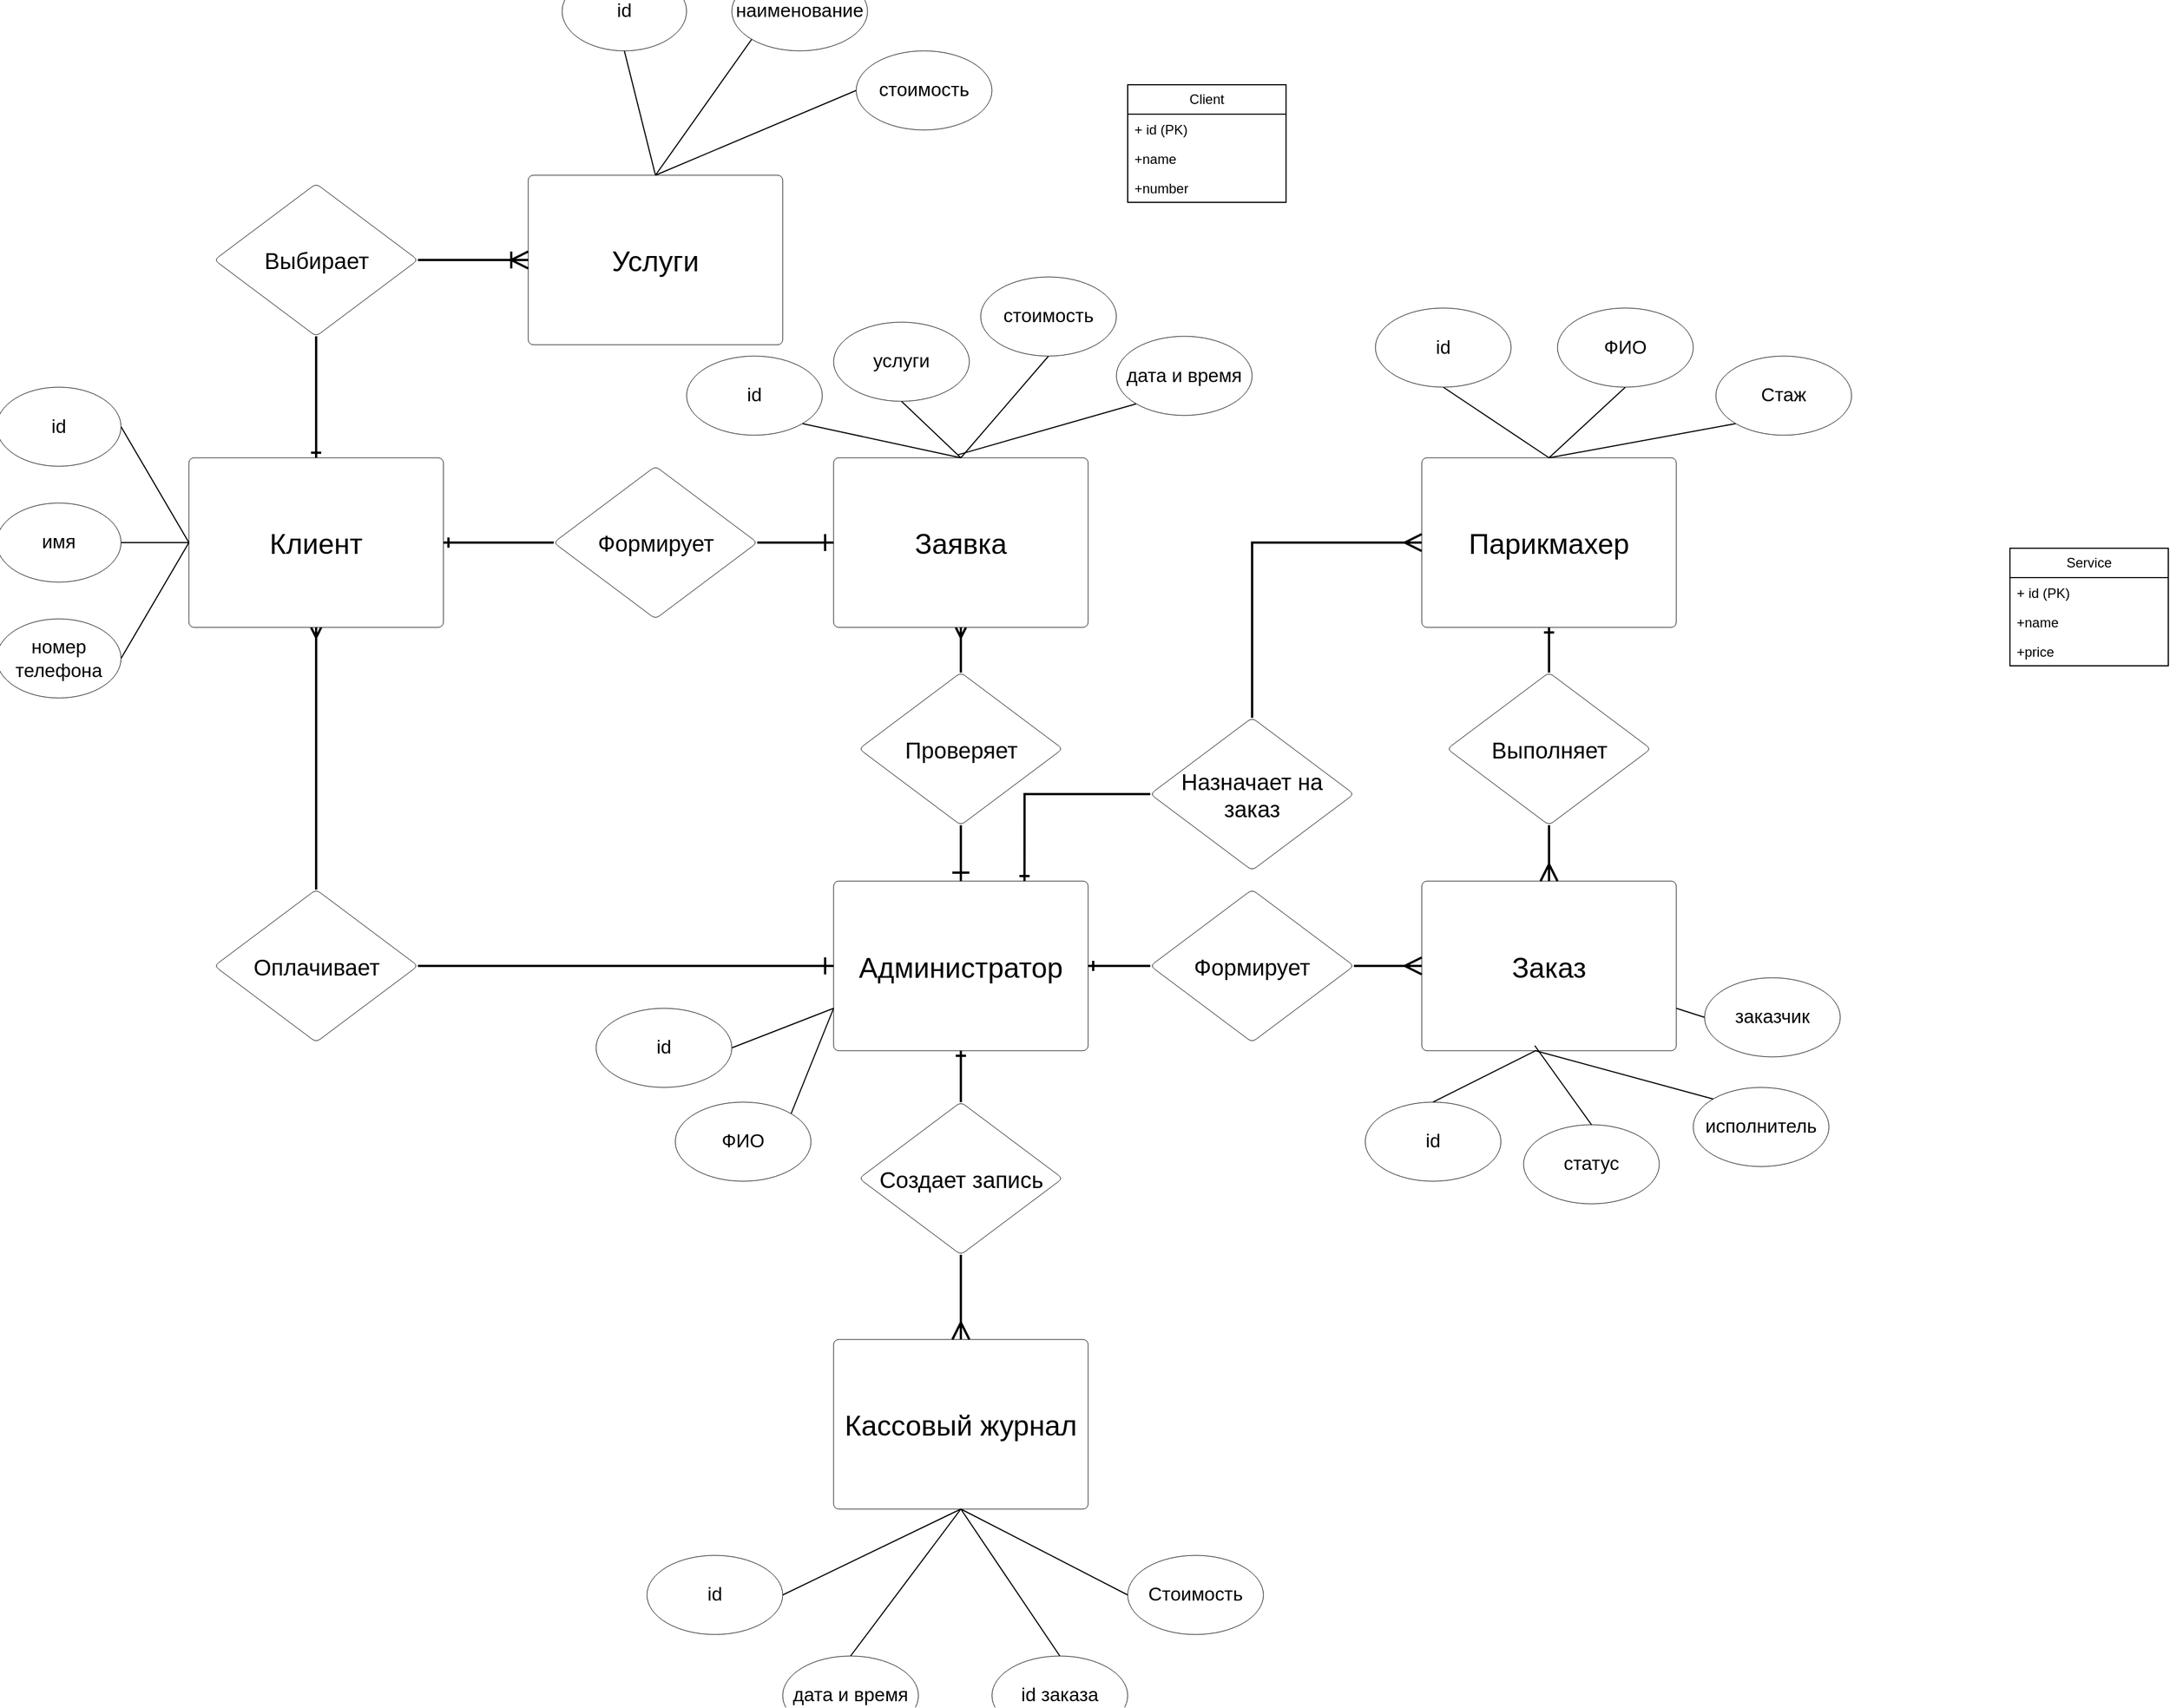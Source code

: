 <mxfile version="24.0.7" type="device" pages="2">
  <diagram name="Страница — 1" id="JcXXCjePRjFTS-5egp2p">
    <mxGraphModel dx="4855" dy="2341" grid="1" gridSize="10" guides="1" tooltips="1" connect="1" arrows="1" fold="1" page="1" pageScale="1" pageWidth="1169" pageHeight="827" math="0" shadow="0">
      <root>
        <mxCell id="0" />
        <mxCell id="1" parent="0" />
        <mxCell id="FvMk-cyRyK92K3YjTjCx-283" style="edgeStyle=orthogonalEdgeStyle;rounded=0;orthogonalLoop=1;jettySize=auto;html=1;exitX=0.5;exitY=0;exitDx=0;exitDy=0;entryX=0.5;entryY=1;entryDx=0;entryDy=0;endArrow=none;endFill=0;startArrow=ERone;startFill=0;strokeWidth=2;endSize=12;" parent="1" source="FvMk-cyRyK92K3YjTjCx-249" target="FvMk-cyRyK92K3YjTjCx-281" edge="1">
          <mxGeometry relative="1" as="geometry" />
        </mxCell>
        <mxCell id="FvMk-cyRyK92K3YjTjCx-285" style="edgeStyle=orthogonalEdgeStyle;rounded=0;orthogonalLoop=1;jettySize=auto;html=1;exitX=1;exitY=0.5;exitDx=0;exitDy=0;entryX=0;entryY=0.5;entryDx=0;entryDy=0;endArrow=none;endFill=0;startArrow=ERone;startFill=0;strokeWidth=2;endSize=12;" parent="1" source="FvMk-cyRyK92K3YjTjCx-249" target="FvMk-cyRyK92K3YjTjCx-282" edge="1">
          <mxGeometry relative="1" as="geometry" />
        </mxCell>
        <mxCell id="FvMk-cyRyK92K3YjTjCx-295" style="edgeStyle=orthogonalEdgeStyle;rounded=0;orthogonalLoop=1;jettySize=auto;html=1;entryX=0.5;entryY=0;entryDx=0;entryDy=0;startArrow=ERmany;startFill=0;endArrow=none;endFill=0;strokeWidth=2;endSize=12;" parent="1" source="FvMk-cyRyK92K3YjTjCx-249" target="FvMk-cyRyK92K3YjTjCx-294" edge="1">
          <mxGeometry relative="1" as="geometry" />
        </mxCell>
        <mxCell id="FvMk-cyRyK92K3YjTjCx-249" value="Клиент" style="html=1;overflow=block;blockSpacing=1;whiteSpace=wrap;fontSize=25;spacing=9;rounded=1;absoluteArcSize=1;arcSize=9;strokeWidth=NaN;lucidId=6Zk.1D3KD28G;" parent="1" vertex="1">
          <mxGeometry x="-970" y="-360" width="225" height="150" as="geometry" />
        </mxCell>
        <mxCell id="FvMk-cyRyK92K3YjTjCx-307" style="edgeStyle=none;rounded=0;orthogonalLoop=1;jettySize=auto;html=1;exitX=0.5;exitY=1;exitDx=0;exitDy=0;entryX=0.5;entryY=0;entryDx=0;entryDy=0;endArrow=none;endFill=0;" parent="1" source="FvMk-cyRyK92K3YjTjCx-251" target="FvMk-cyRyK92K3YjTjCx-254" edge="1">
          <mxGeometry relative="1" as="geometry" />
        </mxCell>
        <mxCell id="FvMk-cyRyK92K3YjTjCx-251" value="id" style="html=1;overflow=block;blockSpacing=1;whiteSpace=wrap;ellipse;fontSize=16.7;spacing=3.8;rounded=1;absoluteArcSize=1;arcSize=9;strokeWidth=NaN;lucidId=~3k.LUvK5Pi4;" parent="1" vertex="1">
          <mxGeometry x="-640" y="-790" width="110" height="70" as="geometry" />
        </mxCell>
        <mxCell id="FvMk-cyRyK92K3YjTjCx-298" style="edgeStyle=orthogonalEdgeStyle;rounded=0;orthogonalLoop=1;jettySize=auto;html=1;endArrow=none;endFill=0;startArrow=ERone;startFill=0;strokeWidth=2;endSize=12;" parent="1" source="FvMk-cyRyK92K3YjTjCx-252" target="FvMk-cyRyK92K3YjTjCx-297" edge="1">
          <mxGeometry relative="1" as="geometry" />
        </mxCell>
        <mxCell id="FvMk-cyRyK92K3YjTjCx-252" value="Парикмахер" style="html=1;overflow=block;blockSpacing=1;whiteSpace=wrap;fontSize=25;spacing=9;rounded=1;absoluteArcSize=1;arcSize=9;strokeWidth=NaN;lucidId=6Zk.1D3KD28G;" parent="1" vertex="1">
          <mxGeometry x="120" y="-360" width="225" height="150" as="geometry" />
        </mxCell>
        <mxCell id="FvMk-cyRyK92K3YjTjCx-292" style="edgeStyle=orthogonalEdgeStyle;rounded=0;orthogonalLoop=1;jettySize=auto;html=1;exitX=1;exitY=0.5;exitDx=0;exitDy=0;entryX=0;entryY=0.5;entryDx=0;entryDy=0;endArrow=none;endFill=0;startArrow=ERone;startFill=0;strokeWidth=2;endSize=12;" parent="1" source="FvMk-cyRyK92K3YjTjCx-253" target="FvMk-cyRyK92K3YjTjCx-291" edge="1">
          <mxGeometry relative="1" as="geometry" />
        </mxCell>
        <mxCell id="FvMk-cyRyK92K3YjTjCx-302" style="edgeStyle=orthogonalEdgeStyle;rounded=0;orthogonalLoop=1;jettySize=auto;html=1;exitX=0.5;exitY=1;exitDx=0;exitDy=0;entryX=0.5;entryY=0;entryDx=0;entryDy=0;endArrow=none;endFill=0;startArrow=ERone;startFill=0;strokeWidth=2;endSize=12;" parent="1" source="FvMk-cyRyK92K3YjTjCx-253" target="FvMk-cyRyK92K3YjTjCx-301" edge="1">
          <mxGeometry relative="1" as="geometry" />
        </mxCell>
        <mxCell id="FvMk-cyRyK92K3YjTjCx-369" style="edgeStyle=orthogonalEdgeStyle;rounded=0;orthogonalLoop=1;jettySize=auto;html=1;exitX=0.75;exitY=0;exitDx=0;exitDy=0;entryX=0;entryY=0.5;entryDx=0;entryDy=0;endArrow=none;endFill=0;startArrow=ERone;startFill=0;endSize=12;strokeWidth=2;" parent="1" source="FvMk-cyRyK92K3YjTjCx-253" target="FvMk-cyRyK92K3YjTjCx-365" edge="1">
          <mxGeometry relative="1" as="geometry" />
        </mxCell>
        <mxCell id="FvMk-cyRyK92K3YjTjCx-253" value="Администратор" style="html=1;overflow=block;blockSpacing=1;whiteSpace=wrap;fontSize=25;spacing=9;rounded=1;absoluteArcSize=1;arcSize=9;strokeWidth=NaN;lucidId=6Zk.1D3KD28G;" parent="1" vertex="1">
          <mxGeometry x="-400" y="14.5" width="225" height="150" as="geometry" />
        </mxCell>
        <mxCell id="FvMk-cyRyK92K3YjTjCx-254" value="Услуги" style="html=1;overflow=block;blockSpacing=1;whiteSpace=wrap;fontSize=25;spacing=9;rounded=1;absoluteArcSize=1;arcSize=9;strokeWidth=NaN;lucidId=6Zk.1D3KD28G;" parent="1" vertex="1">
          <mxGeometry x="-670" y="-610" width="225" height="150" as="geometry" />
        </mxCell>
        <mxCell id="FvMk-cyRyK92K3YjTjCx-255" value="Кассовый журнал" style="html=1;overflow=block;blockSpacing=1;whiteSpace=wrap;fontSize=25;spacing=9;rounded=1;absoluteArcSize=1;arcSize=9;strokeWidth=NaN;lucidId=6Zk.1D3KD28G;" parent="1" vertex="1">
          <mxGeometry x="-400" y="420" width="225" height="150" as="geometry" />
        </mxCell>
        <mxCell id="FvMk-cyRyK92K3YjTjCx-257" value="Заказ" style="html=1;overflow=block;blockSpacing=1;whiteSpace=wrap;fontSize=25;spacing=9;rounded=1;absoluteArcSize=1;arcSize=9;strokeWidth=NaN;lucidId=6Zk.1D3KD28G;" parent="1" vertex="1">
          <mxGeometry x="120" y="14.5" width="225" height="150" as="geometry" />
        </mxCell>
        <mxCell id="FvMk-cyRyK92K3YjTjCx-288" style="edgeStyle=orthogonalEdgeStyle;rounded=0;orthogonalLoop=1;jettySize=auto;html=1;endArrow=none;endFill=0;startArrow=ERmany;startFill=0;strokeWidth=2;endSize=12;" parent="1" source="FvMk-cyRyK92K3YjTjCx-280" target="FvMk-cyRyK92K3YjTjCx-287" edge="1">
          <mxGeometry relative="1" as="geometry" />
        </mxCell>
        <mxCell id="FvMk-cyRyK92K3YjTjCx-280" value="Заявка" style="html=1;overflow=block;blockSpacing=1;whiteSpace=wrap;fontSize=25;spacing=9;rounded=1;absoluteArcSize=1;arcSize=9;strokeWidth=NaN;lucidId=6Zk.1D3KD28G;" parent="1" vertex="1">
          <mxGeometry x="-400" y="-360" width="225" height="150" as="geometry" />
        </mxCell>
        <mxCell id="FvMk-cyRyK92K3YjTjCx-284" style="edgeStyle=orthogonalEdgeStyle;rounded=0;orthogonalLoop=1;jettySize=auto;html=1;exitX=1;exitY=0.5;exitDx=0;exitDy=0;entryX=0;entryY=0.5;entryDx=0;entryDy=0;endArrow=ERoneToMany;endFill=0;strokeWidth=2;endSize=12;" parent="1" source="FvMk-cyRyK92K3YjTjCx-281" target="FvMk-cyRyK92K3YjTjCx-254" edge="1">
          <mxGeometry relative="1" as="geometry" />
        </mxCell>
        <mxCell id="FvMk-cyRyK92K3YjTjCx-281" value="Выбирает" style="html=1;overflow=block;blockSpacing=1;whiteSpace=wrap;shape=rhombus;fontSize=20;spacing=3.8;rounded=1;absoluteArcSize=1;arcSize=9;strokeWidth=NaN;lucidId=Bsl.RZpcWulE;" parent="1" vertex="1">
          <mxGeometry x="-947.5" y="-602.5" width="180" height="135" as="geometry" />
        </mxCell>
        <mxCell id="FvMk-cyRyK92K3YjTjCx-286" style="edgeStyle=orthogonalEdgeStyle;rounded=0;orthogonalLoop=1;jettySize=auto;html=1;exitX=1;exitY=0.5;exitDx=0;exitDy=0;entryX=0;entryY=0.5;entryDx=0;entryDy=0;endArrow=ERone;endFill=0;strokeWidth=2;endSize=12;" parent="1" source="FvMk-cyRyK92K3YjTjCx-282" target="FvMk-cyRyK92K3YjTjCx-280" edge="1">
          <mxGeometry relative="1" as="geometry" />
        </mxCell>
        <mxCell id="FvMk-cyRyK92K3YjTjCx-282" value="Формирует" style="html=1;overflow=block;blockSpacing=1;whiteSpace=wrap;shape=rhombus;fontSize=20;spacing=3.8;rounded=1;absoluteArcSize=1;arcSize=9;strokeWidth=NaN;lucidId=Bsl.RZpcWulE;" parent="1" vertex="1">
          <mxGeometry x="-647.5" y="-352.5" width="180" height="135" as="geometry" />
        </mxCell>
        <mxCell id="FvMk-cyRyK92K3YjTjCx-290" style="edgeStyle=orthogonalEdgeStyle;rounded=0;orthogonalLoop=1;jettySize=auto;html=1;exitX=0.5;exitY=1;exitDx=0;exitDy=0;entryX=0.5;entryY=0;entryDx=0;entryDy=0;endArrow=ERone;endFill=0;strokeWidth=2;endSize=12;" parent="1" source="FvMk-cyRyK92K3YjTjCx-287" target="FvMk-cyRyK92K3YjTjCx-253" edge="1">
          <mxGeometry relative="1" as="geometry" />
        </mxCell>
        <mxCell id="FvMk-cyRyK92K3YjTjCx-287" value="Проверяет" style="html=1;overflow=block;blockSpacing=1;whiteSpace=wrap;shape=rhombus;fontSize=20;spacing=3.8;rounded=1;absoluteArcSize=1;arcSize=9;strokeWidth=NaN;lucidId=Bsl.RZpcWulE;" parent="1" vertex="1">
          <mxGeometry x="-377.5" y="-170" width="180" height="135" as="geometry" />
        </mxCell>
        <mxCell id="FvMk-cyRyK92K3YjTjCx-293" style="edgeStyle=orthogonalEdgeStyle;rounded=0;orthogonalLoop=1;jettySize=auto;html=1;entryX=0;entryY=0.5;entryDx=0;entryDy=0;endArrow=ERmany;endFill=0;strokeWidth=2;endSize=12;" parent="1" source="FvMk-cyRyK92K3YjTjCx-291" target="FvMk-cyRyK92K3YjTjCx-257" edge="1">
          <mxGeometry relative="1" as="geometry" />
        </mxCell>
        <mxCell id="FvMk-cyRyK92K3YjTjCx-291" value="Формирует" style="html=1;overflow=block;blockSpacing=1;whiteSpace=wrap;shape=rhombus;fontSize=20;spacing=3.8;rounded=1;absoluteArcSize=1;arcSize=9;strokeWidth=NaN;lucidId=Bsl.RZpcWulE;" parent="1" vertex="1">
          <mxGeometry x="-120" y="22" width="180" height="135" as="geometry" />
        </mxCell>
        <mxCell id="FvMk-cyRyK92K3YjTjCx-296" style="edgeStyle=orthogonalEdgeStyle;rounded=0;orthogonalLoop=1;jettySize=auto;html=1;exitX=1;exitY=0.5;exitDx=0;exitDy=0;entryX=0;entryY=0.5;entryDx=0;entryDy=0;endArrow=ERone;endFill=0;strokeWidth=2;endSize=12;" parent="1" source="FvMk-cyRyK92K3YjTjCx-294" target="FvMk-cyRyK92K3YjTjCx-253" edge="1">
          <mxGeometry relative="1" as="geometry" />
        </mxCell>
        <mxCell id="FvMk-cyRyK92K3YjTjCx-294" value="Оплачивает" style="html=1;overflow=block;blockSpacing=1;whiteSpace=wrap;shape=rhombus;fontSize=20;spacing=3.8;rounded=1;absoluteArcSize=1;arcSize=9;strokeWidth=NaN;lucidId=Bsl.RZpcWulE;" parent="1" vertex="1">
          <mxGeometry x="-947.5" y="22" width="180" height="135" as="geometry" />
        </mxCell>
        <mxCell id="FvMk-cyRyK92K3YjTjCx-299" style="edgeStyle=orthogonalEdgeStyle;rounded=0;orthogonalLoop=1;jettySize=auto;html=1;exitX=0.5;exitY=1;exitDx=0;exitDy=0;entryX=0.5;entryY=0;entryDx=0;entryDy=0;endArrow=ERmany;endFill=0;strokeWidth=2;endSize=12;" parent="1" source="FvMk-cyRyK92K3YjTjCx-297" target="FvMk-cyRyK92K3YjTjCx-257" edge="1">
          <mxGeometry relative="1" as="geometry" />
        </mxCell>
        <mxCell id="FvMk-cyRyK92K3YjTjCx-297" value="Выполняет" style="html=1;overflow=block;blockSpacing=1;whiteSpace=wrap;shape=rhombus;fontSize=20;spacing=3.8;rounded=1;absoluteArcSize=1;arcSize=9;strokeWidth=NaN;lucidId=Bsl.RZpcWulE;" parent="1" vertex="1">
          <mxGeometry x="142.5" y="-170" width="180" height="135" as="geometry" />
        </mxCell>
        <mxCell id="FvMk-cyRyK92K3YjTjCx-303" style="edgeStyle=orthogonalEdgeStyle;rounded=0;orthogonalLoop=1;jettySize=auto;html=1;exitX=0.5;exitY=1;exitDx=0;exitDy=0;entryX=0.5;entryY=0;entryDx=0;entryDy=0;endArrow=ERmany;endFill=0;strokeWidth=2;endSize=12;" parent="1" source="FvMk-cyRyK92K3YjTjCx-301" target="FvMk-cyRyK92K3YjTjCx-255" edge="1">
          <mxGeometry relative="1" as="geometry" />
        </mxCell>
        <mxCell id="FvMk-cyRyK92K3YjTjCx-301" value="Создает запись" style="html=1;overflow=block;blockSpacing=1;whiteSpace=wrap;shape=rhombus;fontSize=20;spacing=3.8;rounded=1;absoluteArcSize=1;arcSize=9;strokeWidth=NaN;lucidId=Bsl.RZpcWulE;" parent="1" vertex="1">
          <mxGeometry x="-377.5" y="210" width="180" height="135" as="geometry" />
        </mxCell>
        <mxCell id="FvMk-cyRyK92K3YjTjCx-308" style="edgeStyle=none;rounded=0;orthogonalLoop=1;jettySize=auto;html=1;exitX=0;exitY=1;exitDx=0;exitDy=0;entryX=0.5;entryY=0;entryDx=0;entryDy=0;endArrow=none;endFill=0;" parent="1" source="FvMk-cyRyK92K3YjTjCx-304" target="FvMk-cyRyK92K3YjTjCx-254" edge="1">
          <mxGeometry relative="1" as="geometry" />
        </mxCell>
        <mxCell id="FvMk-cyRyK92K3YjTjCx-304" value="наименование" style="html=1;overflow=block;blockSpacing=1;whiteSpace=wrap;ellipse;fontSize=16.7;spacing=3.8;rounded=1;absoluteArcSize=1;arcSize=9;strokeWidth=NaN;lucidId=~3k.LUvK5Pi4;" parent="1" vertex="1">
          <mxGeometry x="-490" y="-790" width="120" height="70" as="geometry" />
        </mxCell>
        <mxCell id="FvMk-cyRyK92K3YjTjCx-309" style="edgeStyle=none;rounded=0;orthogonalLoop=1;jettySize=auto;html=1;exitX=0;exitY=0.5;exitDx=0;exitDy=0;entryX=0.5;entryY=0;entryDx=0;entryDy=0;endArrow=none;endFill=0;" parent="1" source="FvMk-cyRyK92K3YjTjCx-305" target="FvMk-cyRyK92K3YjTjCx-254" edge="1">
          <mxGeometry relative="1" as="geometry" />
        </mxCell>
        <mxCell id="FvMk-cyRyK92K3YjTjCx-305" value="стоимость" style="html=1;overflow=block;blockSpacing=1;whiteSpace=wrap;ellipse;fontSize=16.7;spacing=3.8;rounded=1;absoluteArcSize=1;arcSize=9;strokeWidth=NaN;lucidId=~3k.LUvK5Pi4;" parent="1" vertex="1">
          <mxGeometry x="-380" y="-720" width="120" height="70" as="geometry" />
        </mxCell>
        <mxCell id="FvMk-cyRyK92K3YjTjCx-313" style="edgeStyle=none;rounded=0;orthogonalLoop=1;jettySize=auto;html=1;exitX=1;exitY=0.5;exitDx=0;exitDy=0;entryX=0;entryY=0.5;entryDx=0;entryDy=0;endArrow=none;endFill=0;" parent="1" source="FvMk-cyRyK92K3YjTjCx-310" target="FvMk-cyRyK92K3YjTjCx-249" edge="1">
          <mxGeometry relative="1" as="geometry" />
        </mxCell>
        <mxCell id="FvMk-cyRyK92K3YjTjCx-310" value="id" style="html=1;overflow=block;blockSpacing=1;whiteSpace=wrap;ellipse;fontSize=16.7;spacing=3.8;rounded=1;absoluteArcSize=1;arcSize=9;strokeWidth=NaN;lucidId=~3k.LUvK5Pi4;" parent="1" vertex="1">
          <mxGeometry x="-1140" y="-422.5" width="110" height="70" as="geometry" />
        </mxCell>
        <mxCell id="FvMk-cyRyK92K3YjTjCx-314" style="edgeStyle=none;rounded=0;orthogonalLoop=1;jettySize=auto;html=1;exitX=1;exitY=0.5;exitDx=0;exitDy=0;entryX=0;entryY=0.5;entryDx=0;entryDy=0;endArrow=none;endFill=0;" parent="1" source="FvMk-cyRyK92K3YjTjCx-311" target="FvMk-cyRyK92K3YjTjCx-249" edge="1">
          <mxGeometry relative="1" as="geometry" />
        </mxCell>
        <mxCell id="FvMk-cyRyK92K3YjTjCx-311" value="имя" style="html=1;overflow=block;blockSpacing=1;whiteSpace=wrap;ellipse;fontSize=16.7;spacing=3.8;rounded=1;absoluteArcSize=1;arcSize=9;strokeWidth=NaN;lucidId=~3k.LUvK5Pi4;" parent="1" vertex="1">
          <mxGeometry x="-1140" y="-320" width="110" height="70" as="geometry" />
        </mxCell>
        <mxCell id="FvMk-cyRyK92K3YjTjCx-315" style="edgeStyle=none;rounded=0;orthogonalLoop=1;jettySize=auto;html=1;exitX=1;exitY=0.5;exitDx=0;exitDy=0;entryX=0;entryY=0.5;entryDx=0;entryDy=0;endArrow=none;endFill=0;" parent="1" source="FvMk-cyRyK92K3YjTjCx-312" target="FvMk-cyRyK92K3YjTjCx-249" edge="1">
          <mxGeometry relative="1" as="geometry" />
        </mxCell>
        <mxCell id="FvMk-cyRyK92K3YjTjCx-312" value="номер&lt;br&gt;телефона" style="html=1;overflow=block;blockSpacing=1;whiteSpace=wrap;ellipse;fontSize=16.7;spacing=3.8;rounded=1;absoluteArcSize=1;arcSize=9;strokeWidth=NaN;lucidId=~3k.LUvK5Pi4;" parent="1" vertex="1">
          <mxGeometry x="-1140" y="-217.5" width="110" height="70" as="geometry" />
        </mxCell>
        <mxCell id="FvMk-cyRyK92K3YjTjCx-319" style="edgeStyle=none;rounded=0;orthogonalLoop=1;jettySize=auto;html=1;exitX=0.5;exitY=1;exitDx=0;exitDy=0;entryX=0.5;entryY=0;entryDx=0;entryDy=0;endArrow=none;endFill=0;" parent="1" source="FvMk-cyRyK92K3YjTjCx-316" target="FvMk-cyRyK92K3YjTjCx-280" edge="1">
          <mxGeometry relative="1" as="geometry" />
        </mxCell>
        <mxCell id="FvMk-cyRyK92K3YjTjCx-316" value="услуги" style="html=1;overflow=block;blockSpacing=1;whiteSpace=wrap;ellipse;fontSize=16.7;spacing=3.8;rounded=1;absoluteArcSize=1;arcSize=9;strokeWidth=NaN;lucidId=~3k.LUvK5Pi4;" parent="1" vertex="1">
          <mxGeometry x="-400" y="-480" width="120" height="70" as="geometry" />
        </mxCell>
        <mxCell id="FvMk-cyRyK92K3YjTjCx-320" style="edgeStyle=none;rounded=0;orthogonalLoop=1;jettySize=auto;html=1;exitX=0.5;exitY=1;exitDx=0;exitDy=0;entryX=0.5;entryY=0;entryDx=0;entryDy=0;endArrow=none;endFill=0;" parent="1" source="FvMk-cyRyK92K3YjTjCx-317" target="FvMk-cyRyK92K3YjTjCx-280" edge="1">
          <mxGeometry relative="1" as="geometry" />
        </mxCell>
        <mxCell id="FvMk-cyRyK92K3YjTjCx-317" value="стоимость" style="html=1;overflow=block;blockSpacing=1;whiteSpace=wrap;ellipse;fontSize=16.7;spacing=3.8;rounded=1;absoluteArcSize=1;arcSize=9;strokeWidth=NaN;lucidId=~3k.LUvK5Pi4;" parent="1" vertex="1">
          <mxGeometry x="-270" y="-520" width="120" height="70" as="geometry" />
        </mxCell>
        <mxCell id="FvMk-cyRyK92K3YjTjCx-321" style="edgeStyle=none;rounded=0;orthogonalLoop=1;jettySize=auto;html=1;exitX=0;exitY=1;exitDx=0;exitDy=0;endArrow=none;endFill=0;" parent="1" source="FvMk-cyRyK92K3YjTjCx-318" edge="1">
          <mxGeometry relative="1" as="geometry">
            <mxPoint x="-290" y="-362.706" as="targetPoint" />
          </mxGeometry>
        </mxCell>
        <mxCell id="FvMk-cyRyK92K3YjTjCx-318" value="дата и время" style="html=1;overflow=block;blockSpacing=1;whiteSpace=wrap;ellipse;fontSize=16.7;spacing=3.8;rounded=1;absoluteArcSize=1;arcSize=9;strokeWidth=NaN;lucidId=~3k.LUvK5Pi4;" parent="1" vertex="1">
          <mxGeometry x="-150" y="-467.5" width="120" height="70" as="geometry" />
        </mxCell>
        <mxCell id="FvMk-cyRyK92K3YjTjCx-322" value="статус" style="html=1;overflow=block;blockSpacing=1;whiteSpace=wrap;ellipse;fontSize=16.7;spacing=3.8;rounded=1;absoluteArcSize=1;arcSize=9;strokeWidth=NaN;lucidId=~3k.LUvK5Pi4;" parent="1" vertex="1">
          <mxGeometry x="210" y="230" width="120" height="70" as="geometry" />
        </mxCell>
        <mxCell id="FvMk-cyRyK92K3YjTjCx-323" value="исполнитель" style="html=1;overflow=block;blockSpacing=1;whiteSpace=wrap;ellipse;fontSize=16.7;spacing=3.8;rounded=1;absoluteArcSize=1;arcSize=9;strokeWidth=NaN;lucidId=~3k.LUvK5Pi4;" parent="1" vertex="1">
          <mxGeometry x="360" y="197" width="120" height="70" as="geometry" />
        </mxCell>
        <mxCell id="FvMk-cyRyK92K3YjTjCx-331" style="edgeStyle=none;rounded=0;orthogonalLoop=1;jettySize=auto;html=1;exitX=0;exitY=0.5;exitDx=0;exitDy=0;entryX=1;entryY=0.75;entryDx=0;entryDy=0;endArrow=none;endFill=0;" parent="1" source="FvMk-cyRyK92K3YjTjCx-324" target="FvMk-cyRyK92K3YjTjCx-257" edge="1">
          <mxGeometry relative="1" as="geometry" />
        </mxCell>
        <mxCell id="FvMk-cyRyK92K3YjTjCx-324" value="заказчик" style="html=1;overflow=block;blockSpacing=1;whiteSpace=wrap;ellipse;fontSize=16.7;spacing=3.8;rounded=1;absoluteArcSize=1;arcSize=9;strokeWidth=NaN;lucidId=~3k.LUvK5Pi4;" parent="1" vertex="1">
          <mxGeometry x="370" y="100" width="120" height="70" as="geometry" />
        </mxCell>
        <mxCell id="FvMk-cyRyK92K3YjTjCx-325" value="id" style="html=1;overflow=block;blockSpacing=1;whiteSpace=wrap;ellipse;fontSize=16.7;spacing=3.8;rounded=1;absoluteArcSize=1;arcSize=9;strokeWidth=NaN;lucidId=~3k.LUvK5Pi4;" parent="1" vertex="1">
          <mxGeometry x="70" y="210" width="120" height="70" as="geometry" />
        </mxCell>
        <mxCell id="FvMk-cyRyK92K3YjTjCx-327" style="edgeStyle=none;rounded=0;orthogonalLoop=1;jettySize=auto;html=1;exitX=1;exitY=1;exitDx=0;exitDy=0;entryX=0.5;entryY=0;entryDx=0;entryDy=0;endArrow=none;endFill=0;" parent="1" source="FvMk-cyRyK92K3YjTjCx-326" target="FvMk-cyRyK92K3YjTjCx-280" edge="1">
          <mxGeometry relative="1" as="geometry" />
        </mxCell>
        <mxCell id="FvMk-cyRyK92K3YjTjCx-326" value="id" style="html=1;overflow=block;blockSpacing=1;whiteSpace=wrap;ellipse;fontSize=16.7;spacing=3.8;rounded=1;absoluteArcSize=1;arcSize=9;strokeWidth=NaN;lucidId=~3k.LUvK5Pi4;" parent="1" vertex="1">
          <mxGeometry x="-530" y="-450" width="120" height="70" as="geometry" />
        </mxCell>
        <mxCell id="FvMk-cyRyK92K3YjTjCx-328" style="edgeStyle=none;rounded=0;orthogonalLoop=1;jettySize=auto;html=1;exitX=0.5;exitY=0;exitDx=0;exitDy=0;entryX=0.449;entryY=0.999;entryDx=0;entryDy=0;entryPerimeter=0;endArrow=none;endFill=0;" parent="1" source="FvMk-cyRyK92K3YjTjCx-325" target="FvMk-cyRyK92K3YjTjCx-257" edge="1">
          <mxGeometry relative="1" as="geometry" />
        </mxCell>
        <mxCell id="FvMk-cyRyK92K3YjTjCx-329" style="edgeStyle=none;rounded=0;orthogonalLoop=1;jettySize=auto;html=1;exitX=0.5;exitY=0;exitDx=0;exitDy=0;entryX=0.444;entryY=0.97;entryDx=0;entryDy=0;entryPerimeter=0;endArrow=none;endFill=0;" parent="1" source="FvMk-cyRyK92K3YjTjCx-322" target="FvMk-cyRyK92K3YjTjCx-257" edge="1">
          <mxGeometry relative="1" as="geometry" />
        </mxCell>
        <mxCell id="FvMk-cyRyK92K3YjTjCx-330" style="edgeStyle=none;rounded=0;orthogonalLoop=1;jettySize=auto;html=1;exitX=0;exitY=0;exitDx=0;exitDy=0;entryX=0.444;entryY=0.999;entryDx=0;entryDy=0;entryPerimeter=0;endArrow=none;endFill=0;" parent="1" source="FvMk-cyRyK92K3YjTjCx-323" target="FvMk-cyRyK92K3YjTjCx-257" edge="1">
          <mxGeometry relative="1" as="geometry" />
        </mxCell>
        <mxCell id="FvMk-cyRyK92K3YjTjCx-335" style="edgeStyle=none;rounded=0;orthogonalLoop=1;jettySize=auto;html=1;exitX=0.5;exitY=1;exitDx=0;exitDy=0;entryX=0.5;entryY=0;entryDx=0;entryDy=0;endArrow=none;endFill=0;" parent="1" source="FvMk-cyRyK92K3YjTjCx-332" target="FvMk-cyRyK92K3YjTjCx-252" edge="1">
          <mxGeometry relative="1" as="geometry" />
        </mxCell>
        <mxCell id="FvMk-cyRyK92K3YjTjCx-332" value="id" style="html=1;overflow=block;blockSpacing=1;whiteSpace=wrap;ellipse;fontSize=16.7;spacing=3.8;rounded=1;absoluteArcSize=1;arcSize=9;strokeWidth=NaN;lucidId=~3k.LUvK5Pi4;" parent="1" vertex="1">
          <mxGeometry x="79" y="-492.5" width="120" height="70" as="geometry" />
        </mxCell>
        <mxCell id="FvMk-cyRyK92K3YjTjCx-336" style="edgeStyle=none;rounded=0;orthogonalLoop=1;jettySize=auto;html=1;exitX=0.5;exitY=1;exitDx=0;exitDy=0;entryX=0.5;entryY=0;entryDx=0;entryDy=0;endArrow=none;endFill=0;" parent="1" source="FvMk-cyRyK92K3YjTjCx-333" target="FvMk-cyRyK92K3YjTjCx-252" edge="1">
          <mxGeometry relative="1" as="geometry" />
        </mxCell>
        <mxCell id="FvMk-cyRyK92K3YjTjCx-333" value="ФИО" style="html=1;overflow=block;blockSpacing=1;whiteSpace=wrap;ellipse;fontSize=16.7;spacing=3.8;rounded=1;absoluteArcSize=1;arcSize=9;strokeWidth=NaN;lucidId=~3k.LUvK5Pi4;" parent="1" vertex="1">
          <mxGeometry x="240" y="-492.5" width="120" height="70" as="geometry" />
        </mxCell>
        <mxCell id="FvMk-cyRyK92K3YjTjCx-338" style="edgeStyle=none;rounded=0;orthogonalLoop=1;jettySize=auto;html=1;exitX=0;exitY=1;exitDx=0;exitDy=0;entryX=0.5;entryY=0;entryDx=0;entryDy=0;endArrow=none;endFill=0;" parent="1" source="FvMk-cyRyK92K3YjTjCx-334" target="FvMk-cyRyK92K3YjTjCx-252" edge="1">
          <mxGeometry relative="1" as="geometry" />
        </mxCell>
        <mxCell id="FvMk-cyRyK92K3YjTjCx-334" value="Стаж" style="html=1;overflow=block;blockSpacing=1;whiteSpace=wrap;ellipse;fontSize=16.7;spacing=3.8;rounded=1;absoluteArcSize=1;arcSize=9;strokeWidth=NaN;lucidId=~3k.LUvK5Pi4;" parent="1" vertex="1">
          <mxGeometry x="380" y="-450" width="120" height="70" as="geometry" />
        </mxCell>
        <mxCell id="FvMk-cyRyK92K3YjTjCx-342" style="edgeStyle=none;rounded=0;orthogonalLoop=1;jettySize=auto;html=1;exitX=1;exitY=0;exitDx=0;exitDy=0;entryX=0;entryY=0.75;entryDx=0;entryDy=0;endArrow=none;endFill=0;" parent="1" source="FvMk-cyRyK92K3YjTjCx-339" target="FvMk-cyRyK92K3YjTjCx-253" edge="1">
          <mxGeometry relative="1" as="geometry" />
        </mxCell>
        <mxCell id="FvMk-cyRyK92K3YjTjCx-339" value="ФИО" style="html=1;overflow=block;blockSpacing=1;whiteSpace=wrap;ellipse;fontSize=16.7;spacing=3.8;rounded=1;absoluteArcSize=1;arcSize=9;strokeWidth=NaN;lucidId=~3k.LUvK5Pi4;" parent="1" vertex="1">
          <mxGeometry x="-540" y="210" width="120" height="70" as="geometry" />
        </mxCell>
        <mxCell id="FvMk-cyRyK92K3YjTjCx-341" style="edgeStyle=none;rounded=0;orthogonalLoop=1;jettySize=auto;html=1;exitX=1;exitY=0.5;exitDx=0;exitDy=0;entryX=0;entryY=0.75;entryDx=0;entryDy=0;endArrow=none;endFill=0;" parent="1" source="FvMk-cyRyK92K3YjTjCx-340" target="FvMk-cyRyK92K3YjTjCx-253" edge="1">
          <mxGeometry relative="1" as="geometry" />
        </mxCell>
        <mxCell id="FvMk-cyRyK92K3YjTjCx-340" value="id" style="html=1;overflow=block;blockSpacing=1;whiteSpace=wrap;ellipse;fontSize=16.7;spacing=3.8;rounded=1;absoluteArcSize=1;arcSize=9;strokeWidth=NaN;lucidId=~3k.LUvK5Pi4;" parent="1" vertex="1">
          <mxGeometry x="-610" y="127" width="120" height="70" as="geometry" />
        </mxCell>
        <mxCell id="FvMk-cyRyK92K3YjTjCx-347" style="edgeStyle=none;rounded=0;orthogonalLoop=1;jettySize=auto;html=1;exitX=1;exitY=0.5;exitDx=0;exitDy=0;entryX=0.5;entryY=1;entryDx=0;entryDy=0;endArrow=none;endFill=0;" parent="1" source="FvMk-cyRyK92K3YjTjCx-343" target="FvMk-cyRyK92K3YjTjCx-255" edge="1">
          <mxGeometry relative="1" as="geometry" />
        </mxCell>
        <mxCell id="FvMk-cyRyK92K3YjTjCx-343" value="id" style="html=1;overflow=block;blockSpacing=1;whiteSpace=wrap;ellipse;fontSize=16.7;spacing=3.8;rounded=1;absoluteArcSize=1;arcSize=9;strokeWidth=NaN;lucidId=~3k.LUvK5Pi4;" parent="1" vertex="1">
          <mxGeometry x="-565" y="611" width="120" height="70" as="geometry" />
        </mxCell>
        <mxCell id="FvMk-cyRyK92K3YjTjCx-348" style="edgeStyle=none;rounded=0;orthogonalLoop=1;jettySize=auto;html=1;exitX=0.5;exitY=0;exitDx=0;exitDy=0;entryX=0.5;entryY=1;entryDx=0;entryDy=0;endArrow=none;endFill=0;" parent="1" source="FvMk-cyRyK92K3YjTjCx-344" target="FvMk-cyRyK92K3YjTjCx-255" edge="1">
          <mxGeometry relative="1" as="geometry" />
        </mxCell>
        <mxCell id="FvMk-cyRyK92K3YjTjCx-344" value="дата и время" style="html=1;overflow=block;blockSpacing=1;whiteSpace=wrap;ellipse;fontSize=16.7;spacing=3.8;rounded=1;absoluteArcSize=1;arcSize=9;strokeWidth=NaN;lucidId=~3k.LUvK5Pi4;" parent="1" vertex="1">
          <mxGeometry x="-445" y="700" width="120" height="70" as="geometry" />
        </mxCell>
        <mxCell id="FvMk-cyRyK92K3YjTjCx-349" style="edgeStyle=none;rounded=0;orthogonalLoop=1;jettySize=auto;html=1;exitX=0.5;exitY=0;exitDx=0;exitDy=0;entryX=0.5;entryY=1;entryDx=0;entryDy=0;endArrow=none;endFill=0;" parent="1" source="FvMk-cyRyK92K3YjTjCx-345" target="FvMk-cyRyK92K3YjTjCx-255" edge="1">
          <mxGeometry relative="1" as="geometry" />
        </mxCell>
        <mxCell id="FvMk-cyRyK92K3YjTjCx-345" value="id заказа" style="html=1;overflow=block;blockSpacing=1;whiteSpace=wrap;ellipse;fontSize=16.7;spacing=3.8;rounded=1;absoluteArcSize=1;arcSize=9;strokeWidth=NaN;lucidId=~3k.LUvK5Pi4;" parent="1" vertex="1">
          <mxGeometry x="-260" y="700" width="120" height="70" as="geometry" />
        </mxCell>
        <mxCell id="FvMk-cyRyK92K3YjTjCx-351" style="edgeStyle=none;rounded=0;orthogonalLoop=1;jettySize=auto;html=1;exitX=0;exitY=0.5;exitDx=0;exitDy=0;entryX=0.5;entryY=1;entryDx=0;entryDy=0;endArrow=none;endFill=0;" parent="1" source="FvMk-cyRyK92K3YjTjCx-346" target="FvMk-cyRyK92K3YjTjCx-255" edge="1">
          <mxGeometry relative="1" as="geometry" />
        </mxCell>
        <mxCell id="FvMk-cyRyK92K3YjTjCx-346" value="Стоимость" style="html=1;overflow=block;blockSpacing=1;whiteSpace=wrap;ellipse;fontSize=16.7;spacing=3.8;rounded=1;absoluteArcSize=1;arcSize=9;strokeWidth=NaN;lucidId=~3k.LUvK5Pi4;" parent="1" vertex="1">
          <mxGeometry x="-140" y="611" width="120" height="70" as="geometry" />
        </mxCell>
        <mxCell id="FvMk-cyRyK92K3YjTjCx-370" style="edgeStyle=orthogonalEdgeStyle;rounded=0;orthogonalLoop=1;jettySize=auto;html=1;exitX=0.5;exitY=0;exitDx=0;exitDy=0;entryX=0;entryY=0.5;entryDx=0;entryDy=0;endArrow=ERmany;endFill=0;endSize=12;strokeWidth=2;" parent="1" source="FvMk-cyRyK92K3YjTjCx-365" target="FvMk-cyRyK92K3YjTjCx-252" edge="1">
          <mxGeometry relative="1" as="geometry" />
        </mxCell>
        <mxCell id="FvMk-cyRyK92K3YjTjCx-365" value="Назначает на заказ" style="html=1;overflow=block;blockSpacing=1;whiteSpace=wrap;shape=rhombus;fontSize=20;spacing=3.8;rounded=1;absoluteArcSize=1;arcSize=9;strokeWidth=NaN;lucidId=Bsl.RZpcWulE;" parent="1" vertex="1">
          <mxGeometry x="-120" y="-130" width="180" height="135" as="geometry" />
        </mxCell>
        <mxCell id="wfQfeRz0Sx6OCAqXYei4-1" value="Service" style="swimlane;fontStyle=0;childLayout=stackLayout;horizontal=1;startSize=26;fillColor=none;horizontalStack=0;resizeParent=1;resizeParentMax=0;resizeLast=0;collapsible=1;marginBottom=0;whiteSpace=wrap;html=1;" parent="1" vertex="1">
          <mxGeometry x="640" y="-280" width="140" height="104" as="geometry" />
        </mxCell>
        <mxCell id="wfQfeRz0Sx6OCAqXYei4-2" value="+ id (PK)" style="text;strokeColor=none;fillColor=none;align=left;verticalAlign=top;spacingLeft=4;spacingRight=4;overflow=hidden;rotatable=0;points=[[0,0.5],[1,0.5]];portConstraint=eastwest;whiteSpace=wrap;html=1;" parent="wfQfeRz0Sx6OCAqXYei4-1" vertex="1">
          <mxGeometry y="26" width="140" height="26" as="geometry" />
        </mxCell>
        <mxCell id="wfQfeRz0Sx6OCAqXYei4-3" value="+name" style="text;strokeColor=none;fillColor=none;align=left;verticalAlign=top;spacingLeft=4;spacingRight=4;overflow=hidden;rotatable=0;points=[[0,0.5],[1,0.5]];portConstraint=eastwest;whiteSpace=wrap;html=1;" parent="wfQfeRz0Sx6OCAqXYei4-1" vertex="1">
          <mxGeometry y="52" width="140" height="26" as="geometry" />
        </mxCell>
        <mxCell id="wfQfeRz0Sx6OCAqXYei4-4" value="+price" style="text;strokeColor=none;fillColor=none;align=left;verticalAlign=top;spacingLeft=4;spacingRight=4;overflow=hidden;rotatable=0;points=[[0,0.5],[1,0.5]];portConstraint=eastwest;whiteSpace=wrap;html=1;" parent="wfQfeRz0Sx6OCAqXYei4-1" vertex="1">
          <mxGeometry y="78" width="140" height="26" as="geometry" />
        </mxCell>
        <mxCell id="wfQfeRz0Sx6OCAqXYei4-5" value="Client" style="swimlane;fontStyle=0;childLayout=stackLayout;horizontal=1;startSize=26;fillColor=none;horizontalStack=0;resizeParent=1;resizeParentMax=0;resizeLast=0;collapsible=1;marginBottom=0;whiteSpace=wrap;html=1;" parent="1" vertex="1">
          <mxGeometry x="-140" y="-690" width="140" height="104" as="geometry" />
        </mxCell>
        <mxCell id="wfQfeRz0Sx6OCAqXYei4-6" value="+ id (PK)" style="text;strokeColor=none;fillColor=none;align=left;verticalAlign=top;spacingLeft=4;spacingRight=4;overflow=hidden;rotatable=0;points=[[0,0.5],[1,0.5]];portConstraint=eastwest;whiteSpace=wrap;html=1;" parent="wfQfeRz0Sx6OCAqXYei4-5" vertex="1">
          <mxGeometry y="26" width="140" height="26" as="geometry" />
        </mxCell>
        <mxCell id="wfQfeRz0Sx6OCAqXYei4-7" value="+name" style="text;strokeColor=none;fillColor=none;align=left;verticalAlign=top;spacingLeft=4;spacingRight=4;overflow=hidden;rotatable=0;points=[[0,0.5],[1,0.5]];portConstraint=eastwest;whiteSpace=wrap;html=1;" parent="wfQfeRz0Sx6OCAqXYei4-5" vertex="1">
          <mxGeometry y="52" width="140" height="26" as="geometry" />
        </mxCell>
        <mxCell id="wfQfeRz0Sx6OCAqXYei4-8" value="+number" style="text;strokeColor=none;fillColor=none;align=left;verticalAlign=top;spacingLeft=4;spacingRight=4;overflow=hidden;rotatable=0;points=[[0,0.5],[1,0.5]];portConstraint=eastwest;whiteSpace=wrap;html=1;" parent="wfQfeRz0Sx6OCAqXYei4-5" vertex="1">
          <mxGeometry y="78" width="140" height="26" as="geometry" />
        </mxCell>
      </root>
    </mxGraphModel>
  </diagram>
  <diagram id="P-hRoGJLEGFYaIgy5Sbs" name="Страница — 2">
    <mxGraphModel dx="474" dy="482" grid="1" gridSize="10" guides="1" tooltips="1" connect="1" arrows="1" fold="1" page="1" pageScale="1" pageWidth="827" pageHeight="1169" math="0" shadow="0">
      <root>
        <mxCell id="0" />
        <mxCell id="1" parent="0" />
        <mxCell id="h-pncFUxtXrLfap5HZh2-2" value="Student" style="swimlane;fontStyle=1;align=center;verticalAlign=top;childLayout=stackLayout;horizontal=1;startSize=26;horizontalStack=0;resizeParent=1;resizeParentMax=0;resizeLast=0;collapsible=1;marginBottom=0;whiteSpace=wrap;html=1;" vertex="1" parent="1">
          <mxGeometry x="240" y="120" width="160" height="210" as="geometry" />
        </mxCell>
        <mxCell id="h-pncFUxtXrLfap5HZh2-3" value="-id&lt;div&gt;-name&lt;/div&gt;&lt;div&gt;-surname&lt;/div&gt;&lt;div&gt;-middle_name&lt;/div&gt;&lt;div&gt;-phone&lt;/div&gt;&lt;div&gt;-telegram&lt;/div&gt;&lt;div&gt;-email&lt;/div&gt;&lt;div&gt;-git&lt;/div&gt;" style="text;strokeColor=none;fillColor=none;align=left;verticalAlign=top;spacingLeft=4;spacingRight=4;overflow=hidden;rotatable=0;points=[[0,0.5],[1,0.5]];portConstraint=eastwest;whiteSpace=wrap;html=1;" vertex="1" parent="h-pncFUxtXrLfap5HZh2-2">
          <mxGeometry y="26" width="160" height="124" as="geometry" />
        </mxCell>
        <mxCell id="h-pncFUxtXrLfap5HZh2-4" value="" style="line;strokeWidth=1;fillColor=none;align=left;verticalAlign=middle;spacingTop=-1;spacingLeft=3;spacingRight=3;rotatable=0;labelPosition=right;points=[];portConstraint=eastwest;strokeColor=inherit;" vertex="1" parent="h-pncFUxtXrLfap5HZh2-2">
          <mxGeometry y="150" width="160" height="8" as="geometry" />
        </mxCell>
        <mxCell id="h-pncFUxtXrLfap5HZh2-5" value="+showInfo()&lt;div&gt;+validate()&lt;/div&gt;&lt;div&gt;+set_contacts()&lt;/div&gt;&lt;div&gt;&lt;br&gt;&lt;/div&gt;" style="text;strokeColor=none;fillColor=none;align=left;verticalAlign=top;spacingLeft=4;spacingRight=4;overflow=hidden;rotatable=0;points=[[0,0.5],[1,0.5]];portConstraint=eastwest;whiteSpace=wrap;html=1;" vertex="1" parent="h-pncFUxtXrLfap5HZh2-2">
          <mxGeometry y="158" width="160" height="52" as="geometry" />
        </mxCell>
      </root>
    </mxGraphModel>
  </diagram>
</mxfile>
